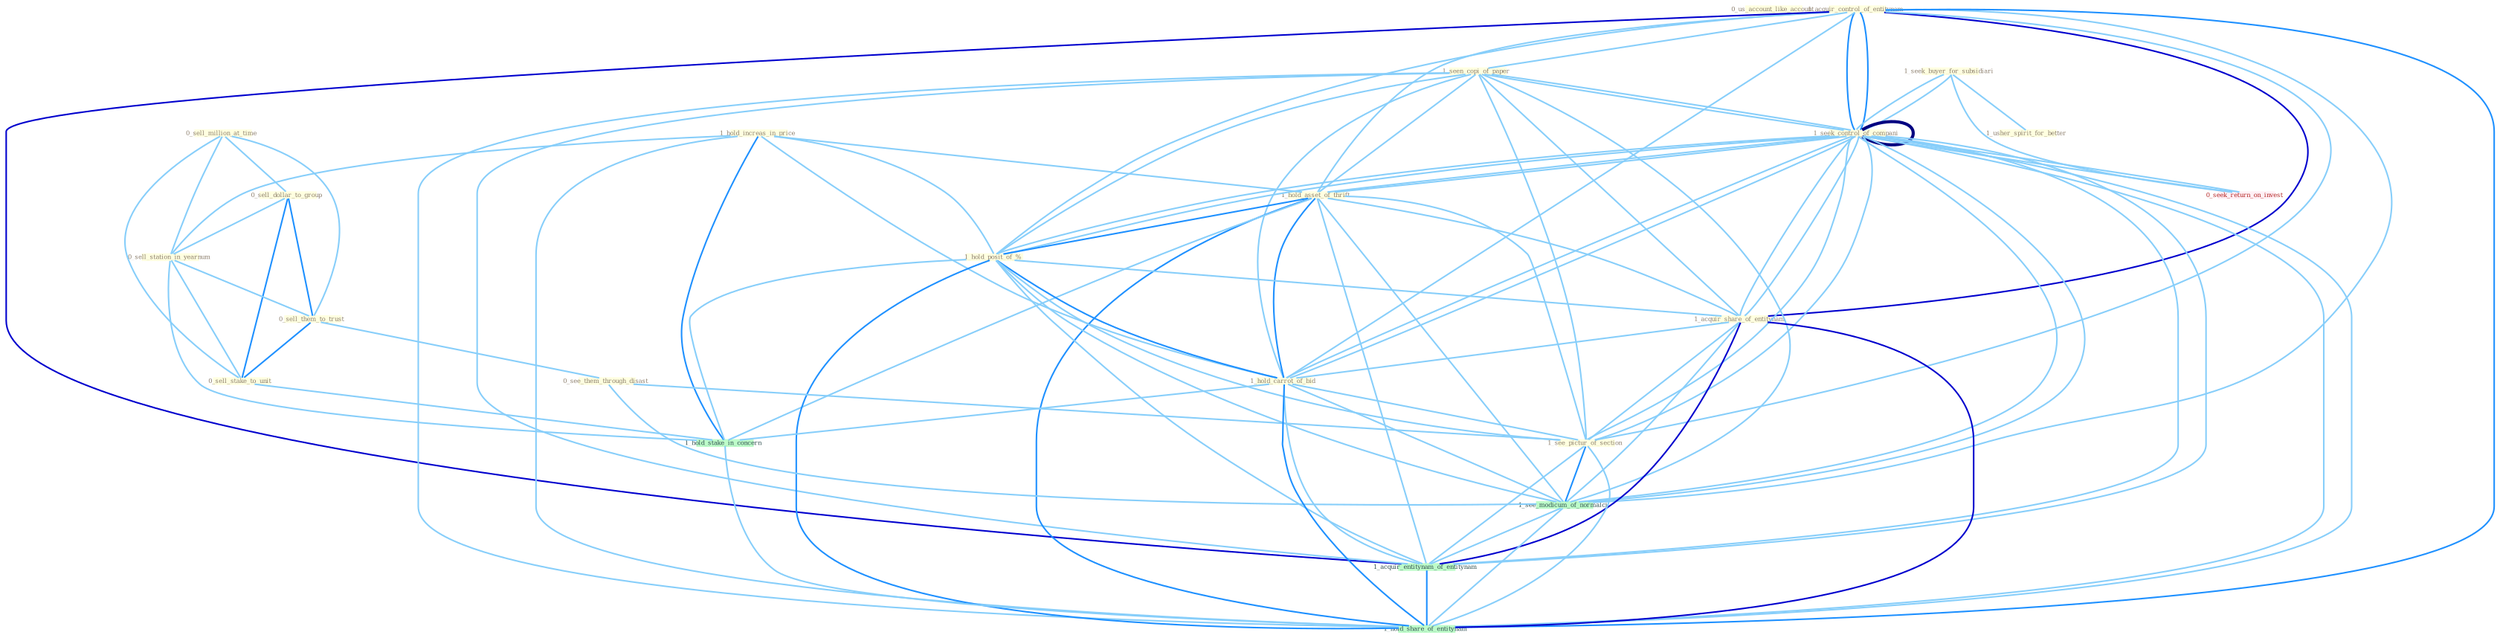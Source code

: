 Graph G{ 
    node
    [shape=polygon,style=filled,width=.5,height=.06,color="#BDFCC9",fixedsize=true,fontsize=4,
    fontcolor="#2f4f4f"];
    {node
    [color="#ffffe0", fontcolor="#8b7d6b"] "0_us_account_like_account " "0_sell_million_at_time " "1_acquir_control_of_entitynam " "1_seek_buyer_for_subsidiari " "0_sell_dollar_to_group " "1_seen_copi_of_paper " "1_hold_increas_in_price " "0_sell_station_in_yearnum " "0_sell_them_to_trust " "1_seek_control_of_compani " "1_seek_control_of_compani " "1_hold_asset_of_thrift " "1_hold_posit_of_% " "1_acquir_share_of_entitynam " "0_sell_stake_to_unit " "0_see_them_through_disast " "1_hold_carrot_of_bid " "1_see_pictur_of_section " "1_usher_spirit_for_better "}
{node [color="#fff0f5", fontcolor="#b22222"] "0_seek_return_on_invest "}
edge [color="#B0E2FF"];

	"0_sell_million_at_time " -- "0_sell_dollar_to_group " [w="1", color="#87cefa" ];
	"0_sell_million_at_time " -- "0_sell_station_in_yearnum " [w="1", color="#87cefa" ];
	"0_sell_million_at_time " -- "0_sell_them_to_trust " [w="1", color="#87cefa" ];
	"0_sell_million_at_time " -- "0_sell_stake_to_unit " [w="1", color="#87cefa" ];
	"1_acquir_control_of_entitynam " -- "1_seen_copi_of_paper " [w="1", color="#87cefa" ];
	"1_acquir_control_of_entitynam " -- "1_seek_control_of_compani " [w="2", color="#1e90ff" , len=0.8];
	"1_acquir_control_of_entitynam " -- "1_seek_control_of_compani " [w="2", color="#1e90ff" , len=0.8];
	"1_acquir_control_of_entitynam " -- "1_hold_asset_of_thrift " [w="1", color="#87cefa" ];
	"1_acquir_control_of_entitynam " -- "1_hold_posit_of_% " [w="1", color="#87cefa" ];
	"1_acquir_control_of_entitynam " -- "1_acquir_share_of_entitynam " [w="3", color="#0000cd" , len=0.6];
	"1_acquir_control_of_entitynam " -- "1_hold_carrot_of_bid " [w="1", color="#87cefa" ];
	"1_acquir_control_of_entitynam " -- "1_see_pictur_of_section " [w="1", color="#87cefa" ];
	"1_acquir_control_of_entitynam " -- "1_see_modicum_of_normalci " [w="1", color="#87cefa" ];
	"1_acquir_control_of_entitynam " -- "1_acquir_entitynam_of_entitynam " [w="3", color="#0000cd" , len=0.6];
	"1_acquir_control_of_entitynam " -- "1_hold_share_of_entitynam " [w="2", color="#1e90ff" , len=0.8];
	"1_seek_buyer_for_subsidiari " -- "1_seek_control_of_compani " [w="1", color="#87cefa" ];
	"1_seek_buyer_for_subsidiari " -- "1_seek_control_of_compani " [w="1", color="#87cefa" ];
	"1_seek_buyer_for_subsidiari " -- "1_usher_spirit_for_better " [w="1", color="#87cefa" ];
	"1_seek_buyer_for_subsidiari " -- "0_seek_return_on_invest " [w="1", color="#87cefa" ];
	"0_sell_dollar_to_group " -- "0_sell_station_in_yearnum " [w="1", color="#87cefa" ];
	"0_sell_dollar_to_group " -- "0_sell_them_to_trust " [w="2", color="#1e90ff" , len=0.8];
	"0_sell_dollar_to_group " -- "0_sell_stake_to_unit " [w="2", color="#1e90ff" , len=0.8];
	"1_seen_copi_of_paper " -- "1_seek_control_of_compani " [w="1", color="#87cefa" ];
	"1_seen_copi_of_paper " -- "1_seek_control_of_compani " [w="1", color="#87cefa" ];
	"1_seen_copi_of_paper " -- "1_hold_asset_of_thrift " [w="1", color="#87cefa" ];
	"1_seen_copi_of_paper " -- "1_hold_posit_of_% " [w="1", color="#87cefa" ];
	"1_seen_copi_of_paper " -- "1_acquir_share_of_entitynam " [w="1", color="#87cefa" ];
	"1_seen_copi_of_paper " -- "1_hold_carrot_of_bid " [w="1", color="#87cefa" ];
	"1_seen_copi_of_paper " -- "1_see_pictur_of_section " [w="1", color="#87cefa" ];
	"1_seen_copi_of_paper " -- "1_see_modicum_of_normalci " [w="1", color="#87cefa" ];
	"1_seen_copi_of_paper " -- "1_acquir_entitynam_of_entitynam " [w="1", color="#87cefa" ];
	"1_seen_copi_of_paper " -- "1_hold_share_of_entitynam " [w="1", color="#87cefa" ];
	"1_hold_increas_in_price " -- "0_sell_station_in_yearnum " [w="1", color="#87cefa" ];
	"1_hold_increas_in_price " -- "1_hold_asset_of_thrift " [w="1", color="#87cefa" ];
	"1_hold_increas_in_price " -- "1_hold_posit_of_% " [w="1", color="#87cefa" ];
	"1_hold_increas_in_price " -- "1_hold_carrot_of_bid " [w="1", color="#87cefa" ];
	"1_hold_increas_in_price " -- "1_hold_stake_in_concern " [w="2", color="#1e90ff" , len=0.8];
	"1_hold_increas_in_price " -- "1_hold_share_of_entitynam " [w="1", color="#87cefa" ];
	"0_sell_station_in_yearnum " -- "0_sell_them_to_trust " [w="1", color="#87cefa" ];
	"0_sell_station_in_yearnum " -- "0_sell_stake_to_unit " [w="1", color="#87cefa" ];
	"0_sell_station_in_yearnum " -- "1_hold_stake_in_concern " [w="1", color="#87cefa" ];
	"0_sell_them_to_trust " -- "0_sell_stake_to_unit " [w="2", color="#1e90ff" , len=0.8];
	"0_sell_them_to_trust " -- "0_see_them_through_disast " [w="1", color="#87cefa" ];
	"1_seek_control_of_compani " -- "1_seek_control_of_compani " [w="4", style=bold, color="#000080", len=0.4];
	"1_seek_control_of_compani " -- "1_hold_asset_of_thrift " [w="1", color="#87cefa" ];
	"1_seek_control_of_compani " -- "1_hold_posit_of_% " [w="1", color="#87cefa" ];
	"1_seek_control_of_compani " -- "1_acquir_share_of_entitynam " [w="1", color="#87cefa" ];
	"1_seek_control_of_compani " -- "1_hold_carrot_of_bid " [w="1", color="#87cefa" ];
	"1_seek_control_of_compani " -- "1_see_pictur_of_section " [w="1", color="#87cefa" ];
	"1_seek_control_of_compani " -- "0_seek_return_on_invest " [w="1", color="#87cefa" ];
	"1_seek_control_of_compani " -- "1_see_modicum_of_normalci " [w="1", color="#87cefa" ];
	"1_seek_control_of_compani " -- "1_acquir_entitynam_of_entitynam " [w="1", color="#87cefa" ];
	"1_seek_control_of_compani " -- "1_hold_share_of_entitynam " [w="1", color="#87cefa" ];
	"1_seek_control_of_compani " -- "1_hold_asset_of_thrift " [w="1", color="#87cefa" ];
	"1_seek_control_of_compani " -- "1_hold_posit_of_% " [w="1", color="#87cefa" ];
	"1_seek_control_of_compani " -- "1_acquir_share_of_entitynam " [w="1", color="#87cefa" ];
	"1_seek_control_of_compani " -- "1_hold_carrot_of_bid " [w="1", color="#87cefa" ];
	"1_seek_control_of_compani " -- "1_see_pictur_of_section " [w="1", color="#87cefa" ];
	"1_seek_control_of_compani " -- "0_seek_return_on_invest " [w="1", color="#87cefa" ];
	"1_seek_control_of_compani " -- "1_see_modicum_of_normalci " [w="1", color="#87cefa" ];
	"1_seek_control_of_compani " -- "1_acquir_entitynam_of_entitynam " [w="1", color="#87cefa" ];
	"1_seek_control_of_compani " -- "1_hold_share_of_entitynam " [w="1", color="#87cefa" ];
	"1_hold_asset_of_thrift " -- "1_hold_posit_of_% " [w="2", color="#1e90ff" , len=0.8];
	"1_hold_asset_of_thrift " -- "1_acquir_share_of_entitynam " [w="1", color="#87cefa" ];
	"1_hold_asset_of_thrift " -- "1_hold_carrot_of_bid " [w="2", color="#1e90ff" , len=0.8];
	"1_hold_asset_of_thrift " -- "1_see_pictur_of_section " [w="1", color="#87cefa" ];
	"1_hold_asset_of_thrift " -- "1_hold_stake_in_concern " [w="1", color="#87cefa" ];
	"1_hold_asset_of_thrift " -- "1_see_modicum_of_normalci " [w="1", color="#87cefa" ];
	"1_hold_asset_of_thrift " -- "1_acquir_entitynam_of_entitynam " [w="1", color="#87cefa" ];
	"1_hold_asset_of_thrift " -- "1_hold_share_of_entitynam " [w="2", color="#1e90ff" , len=0.8];
	"1_hold_posit_of_% " -- "1_acquir_share_of_entitynam " [w="1", color="#87cefa" ];
	"1_hold_posit_of_% " -- "1_hold_carrot_of_bid " [w="2", color="#1e90ff" , len=0.8];
	"1_hold_posit_of_% " -- "1_see_pictur_of_section " [w="1", color="#87cefa" ];
	"1_hold_posit_of_% " -- "1_hold_stake_in_concern " [w="1", color="#87cefa" ];
	"1_hold_posit_of_% " -- "1_see_modicum_of_normalci " [w="1", color="#87cefa" ];
	"1_hold_posit_of_% " -- "1_acquir_entitynam_of_entitynam " [w="1", color="#87cefa" ];
	"1_hold_posit_of_% " -- "1_hold_share_of_entitynam " [w="2", color="#1e90ff" , len=0.8];
	"1_acquir_share_of_entitynam " -- "1_hold_carrot_of_bid " [w="1", color="#87cefa" ];
	"1_acquir_share_of_entitynam " -- "1_see_pictur_of_section " [w="1", color="#87cefa" ];
	"1_acquir_share_of_entitynam " -- "1_see_modicum_of_normalci " [w="1", color="#87cefa" ];
	"1_acquir_share_of_entitynam " -- "1_acquir_entitynam_of_entitynam " [w="3", color="#0000cd" , len=0.6];
	"1_acquir_share_of_entitynam " -- "1_hold_share_of_entitynam " [w="3", color="#0000cd" , len=0.6];
	"0_sell_stake_to_unit " -- "1_hold_stake_in_concern " [w="1", color="#87cefa" ];
	"0_see_them_through_disast " -- "1_see_pictur_of_section " [w="1", color="#87cefa" ];
	"0_see_them_through_disast " -- "1_see_modicum_of_normalci " [w="1", color="#87cefa" ];
	"1_hold_carrot_of_bid " -- "1_see_pictur_of_section " [w="1", color="#87cefa" ];
	"1_hold_carrot_of_bid " -- "1_hold_stake_in_concern " [w="1", color="#87cefa" ];
	"1_hold_carrot_of_bid " -- "1_see_modicum_of_normalci " [w="1", color="#87cefa" ];
	"1_hold_carrot_of_bid " -- "1_acquir_entitynam_of_entitynam " [w="1", color="#87cefa" ];
	"1_hold_carrot_of_bid " -- "1_hold_share_of_entitynam " [w="2", color="#1e90ff" , len=0.8];
	"1_see_pictur_of_section " -- "1_see_modicum_of_normalci " [w="2", color="#1e90ff" , len=0.8];
	"1_see_pictur_of_section " -- "1_acquir_entitynam_of_entitynam " [w="1", color="#87cefa" ];
	"1_see_pictur_of_section " -- "1_hold_share_of_entitynam " [w="1", color="#87cefa" ];
	"1_hold_stake_in_concern " -- "1_hold_share_of_entitynam " [w="1", color="#87cefa" ];
	"1_see_modicum_of_normalci " -- "1_acquir_entitynam_of_entitynam " [w="1", color="#87cefa" ];
	"1_see_modicum_of_normalci " -- "1_hold_share_of_entitynam " [w="1", color="#87cefa" ];
	"1_acquir_entitynam_of_entitynam " -- "1_hold_share_of_entitynam " [w="2", color="#1e90ff" , len=0.8];
}